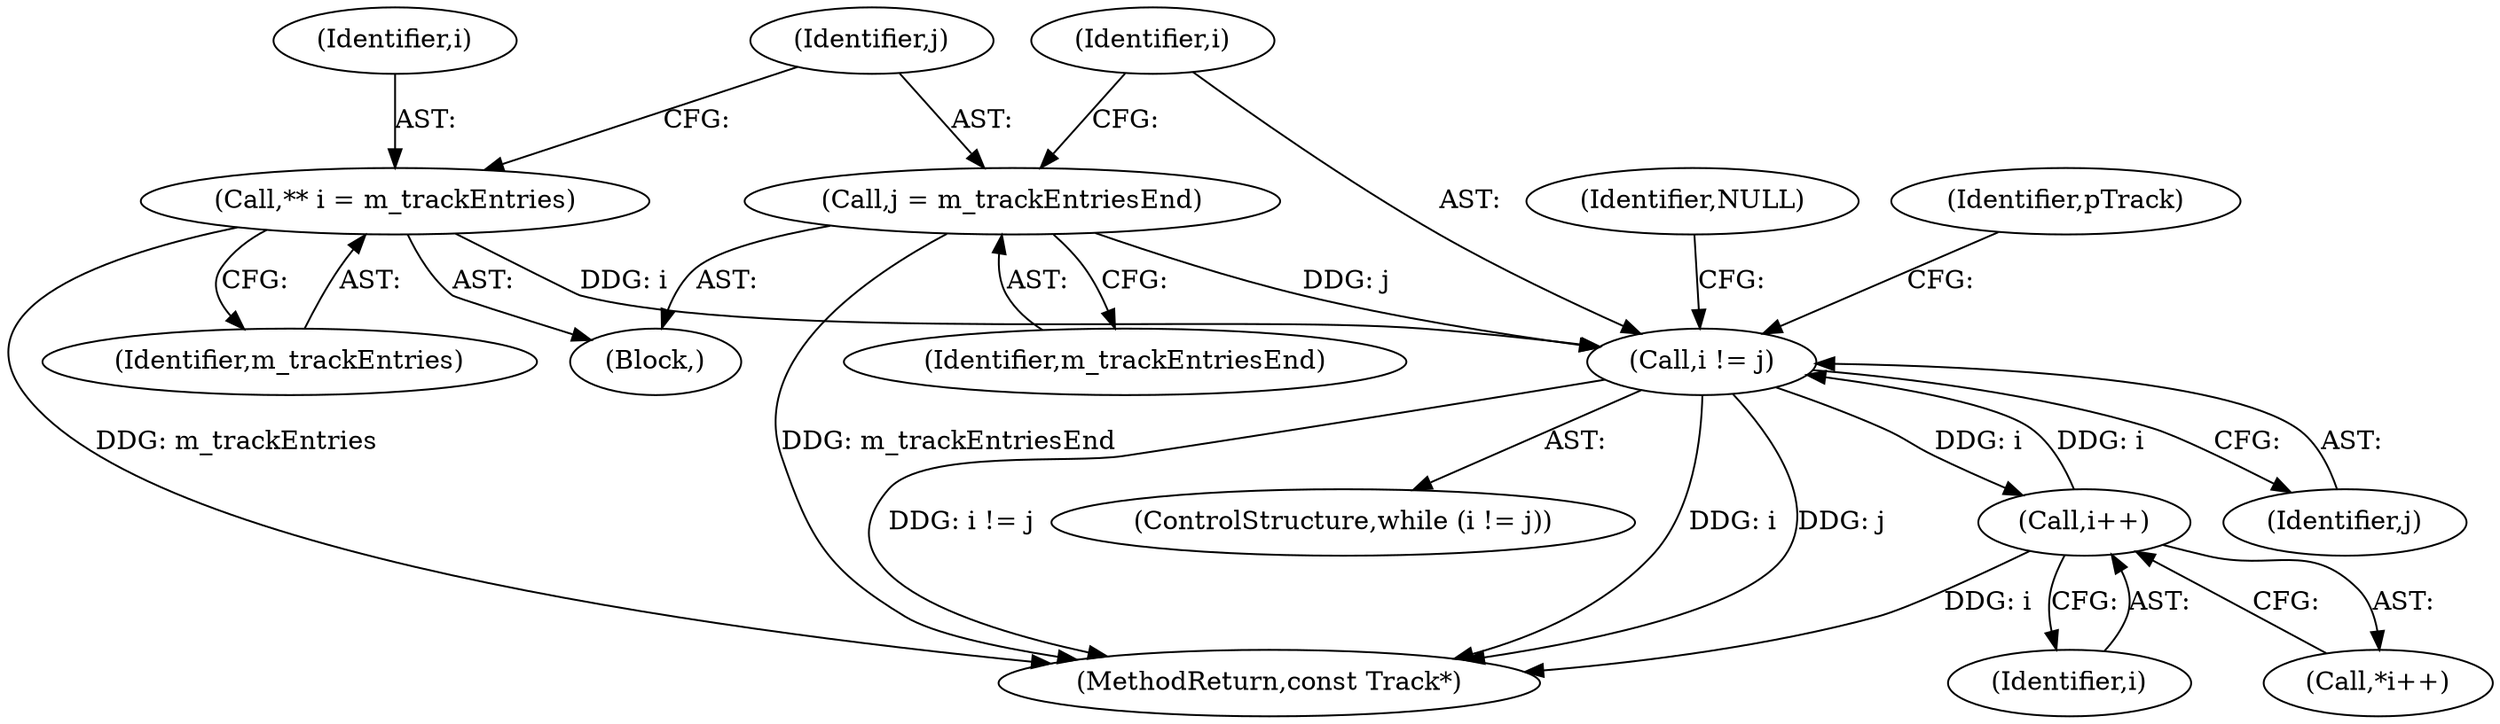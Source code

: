 digraph "1_Android_04839626ed859623901ebd3a5fd483982186b59d_133@pointer" {
"1000118" [label="(Call,i != j)"];
"1000125" [label="(Call,i++)"];
"1000118" [label="(Call,i != j)"];
"1000111" [label="(Call,** i = m_trackEntries)"];
"1000114" [label="(Call,j = m_trackEntriesEnd)"];
"1000126" [label="(Identifier,i)"];
"1000117" [label="(ControlStructure,while (i != j))"];
"1000124" [label="(Call,*i++)"];
"1000116" [label="(Identifier,m_trackEntriesEnd)"];
"1000139" [label="(Identifier,NULL)"];
"1000111" [label="(Call,** i = m_trackEntries)"];
"1000140" [label="(MethodReturn,const Track*)"];
"1000112" [label="(Identifier,i)"];
"1000118" [label="(Call,i != j)"];
"1000120" [label="(Identifier,j)"];
"1000125" [label="(Call,i++)"];
"1000114" [label="(Call,j = m_trackEntriesEnd)"];
"1000115" [label="(Identifier,j)"];
"1000119" [label="(Identifier,i)"];
"1000113" [label="(Identifier,m_trackEntries)"];
"1000103" [label="(Block,)"];
"1000123" [label="(Identifier,pTrack)"];
"1000118" -> "1000117"  [label="AST: "];
"1000118" -> "1000120"  [label="CFG: "];
"1000119" -> "1000118"  [label="AST: "];
"1000120" -> "1000118"  [label="AST: "];
"1000123" -> "1000118"  [label="CFG: "];
"1000139" -> "1000118"  [label="CFG: "];
"1000118" -> "1000140"  [label="DDG: i != j"];
"1000118" -> "1000140"  [label="DDG: i"];
"1000118" -> "1000140"  [label="DDG: j"];
"1000125" -> "1000118"  [label="DDG: i"];
"1000111" -> "1000118"  [label="DDG: i"];
"1000114" -> "1000118"  [label="DDG: j"];
"1000118" -> "1000125"  [label="DDG: i"];
"1000125" -> "1000124"  [label="AST: "];
"1000125" -> "1000126"  [label="CFG: "];
"1000126" -> "1000125"  [label="AST: "];
"1000124" -> "1000125"  [label="CFG: "];
"1000125" -> "1000140"  [label="DDG: i"];
"1000111" -> "1000103"  [label="AST: "];
"1000111" -> "1000113"  [label="CFG: "];
"1000112" -> "1000111"  [label="AST: "];
"1000113" -> "1000111"  [label="AST: "];
"1000115" -> "1000111"  [label="CFG: "];
"1000111" -> "1000140"  [label="DDG: m_trackEntries"];
"1000114" -> "1000103"  [label="AST: "];
"1000114" -> "1000116"  [label="CFG: "];
"1000115" -> "1000114"  [label="AST: "];
"1000116" -> "1000114"  [label="AST: "];
"1000119" -> "1000114"  [label="CFG: "];
"1000114" -> "1000140"  [label="DDG: m_trackEntriesEnd"];
}
